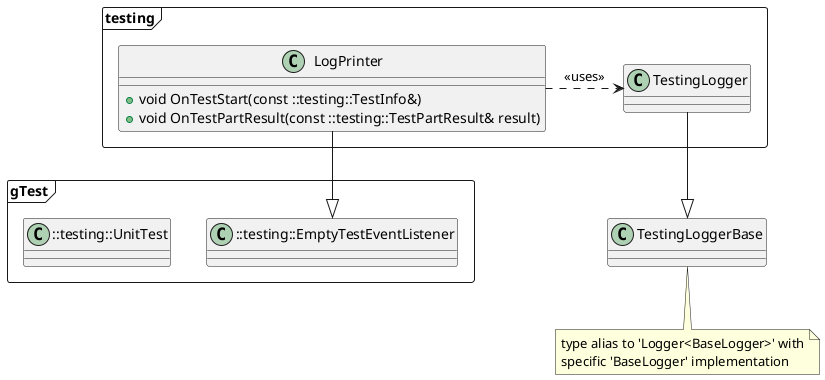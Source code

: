@startuml

class TestingLoggerBase
note bottom
  type alias to 'Logger<BaseLogger>' with
  specific 'BaseLogger' implementation
end note

package testing <<Frame>> {
class TestingLogger {
}
class LogPrinter {
  + void OnTestStart(const ::testing::TestInfo&)
  + void OnTestPartResult(const ::testing::TestPartResult& result)
}
}

package gTest <<Frame>> {
class ::testing::EmptyTestEventListener {
}
class ::testing::UnitTest {
}
}

TestingLogger --|> TestingLoggerBase
LogPrinter .> TestingLogger : <<uses>>
LogPrinter --|> ::testing::EmptyTestEventListener

@enduml
